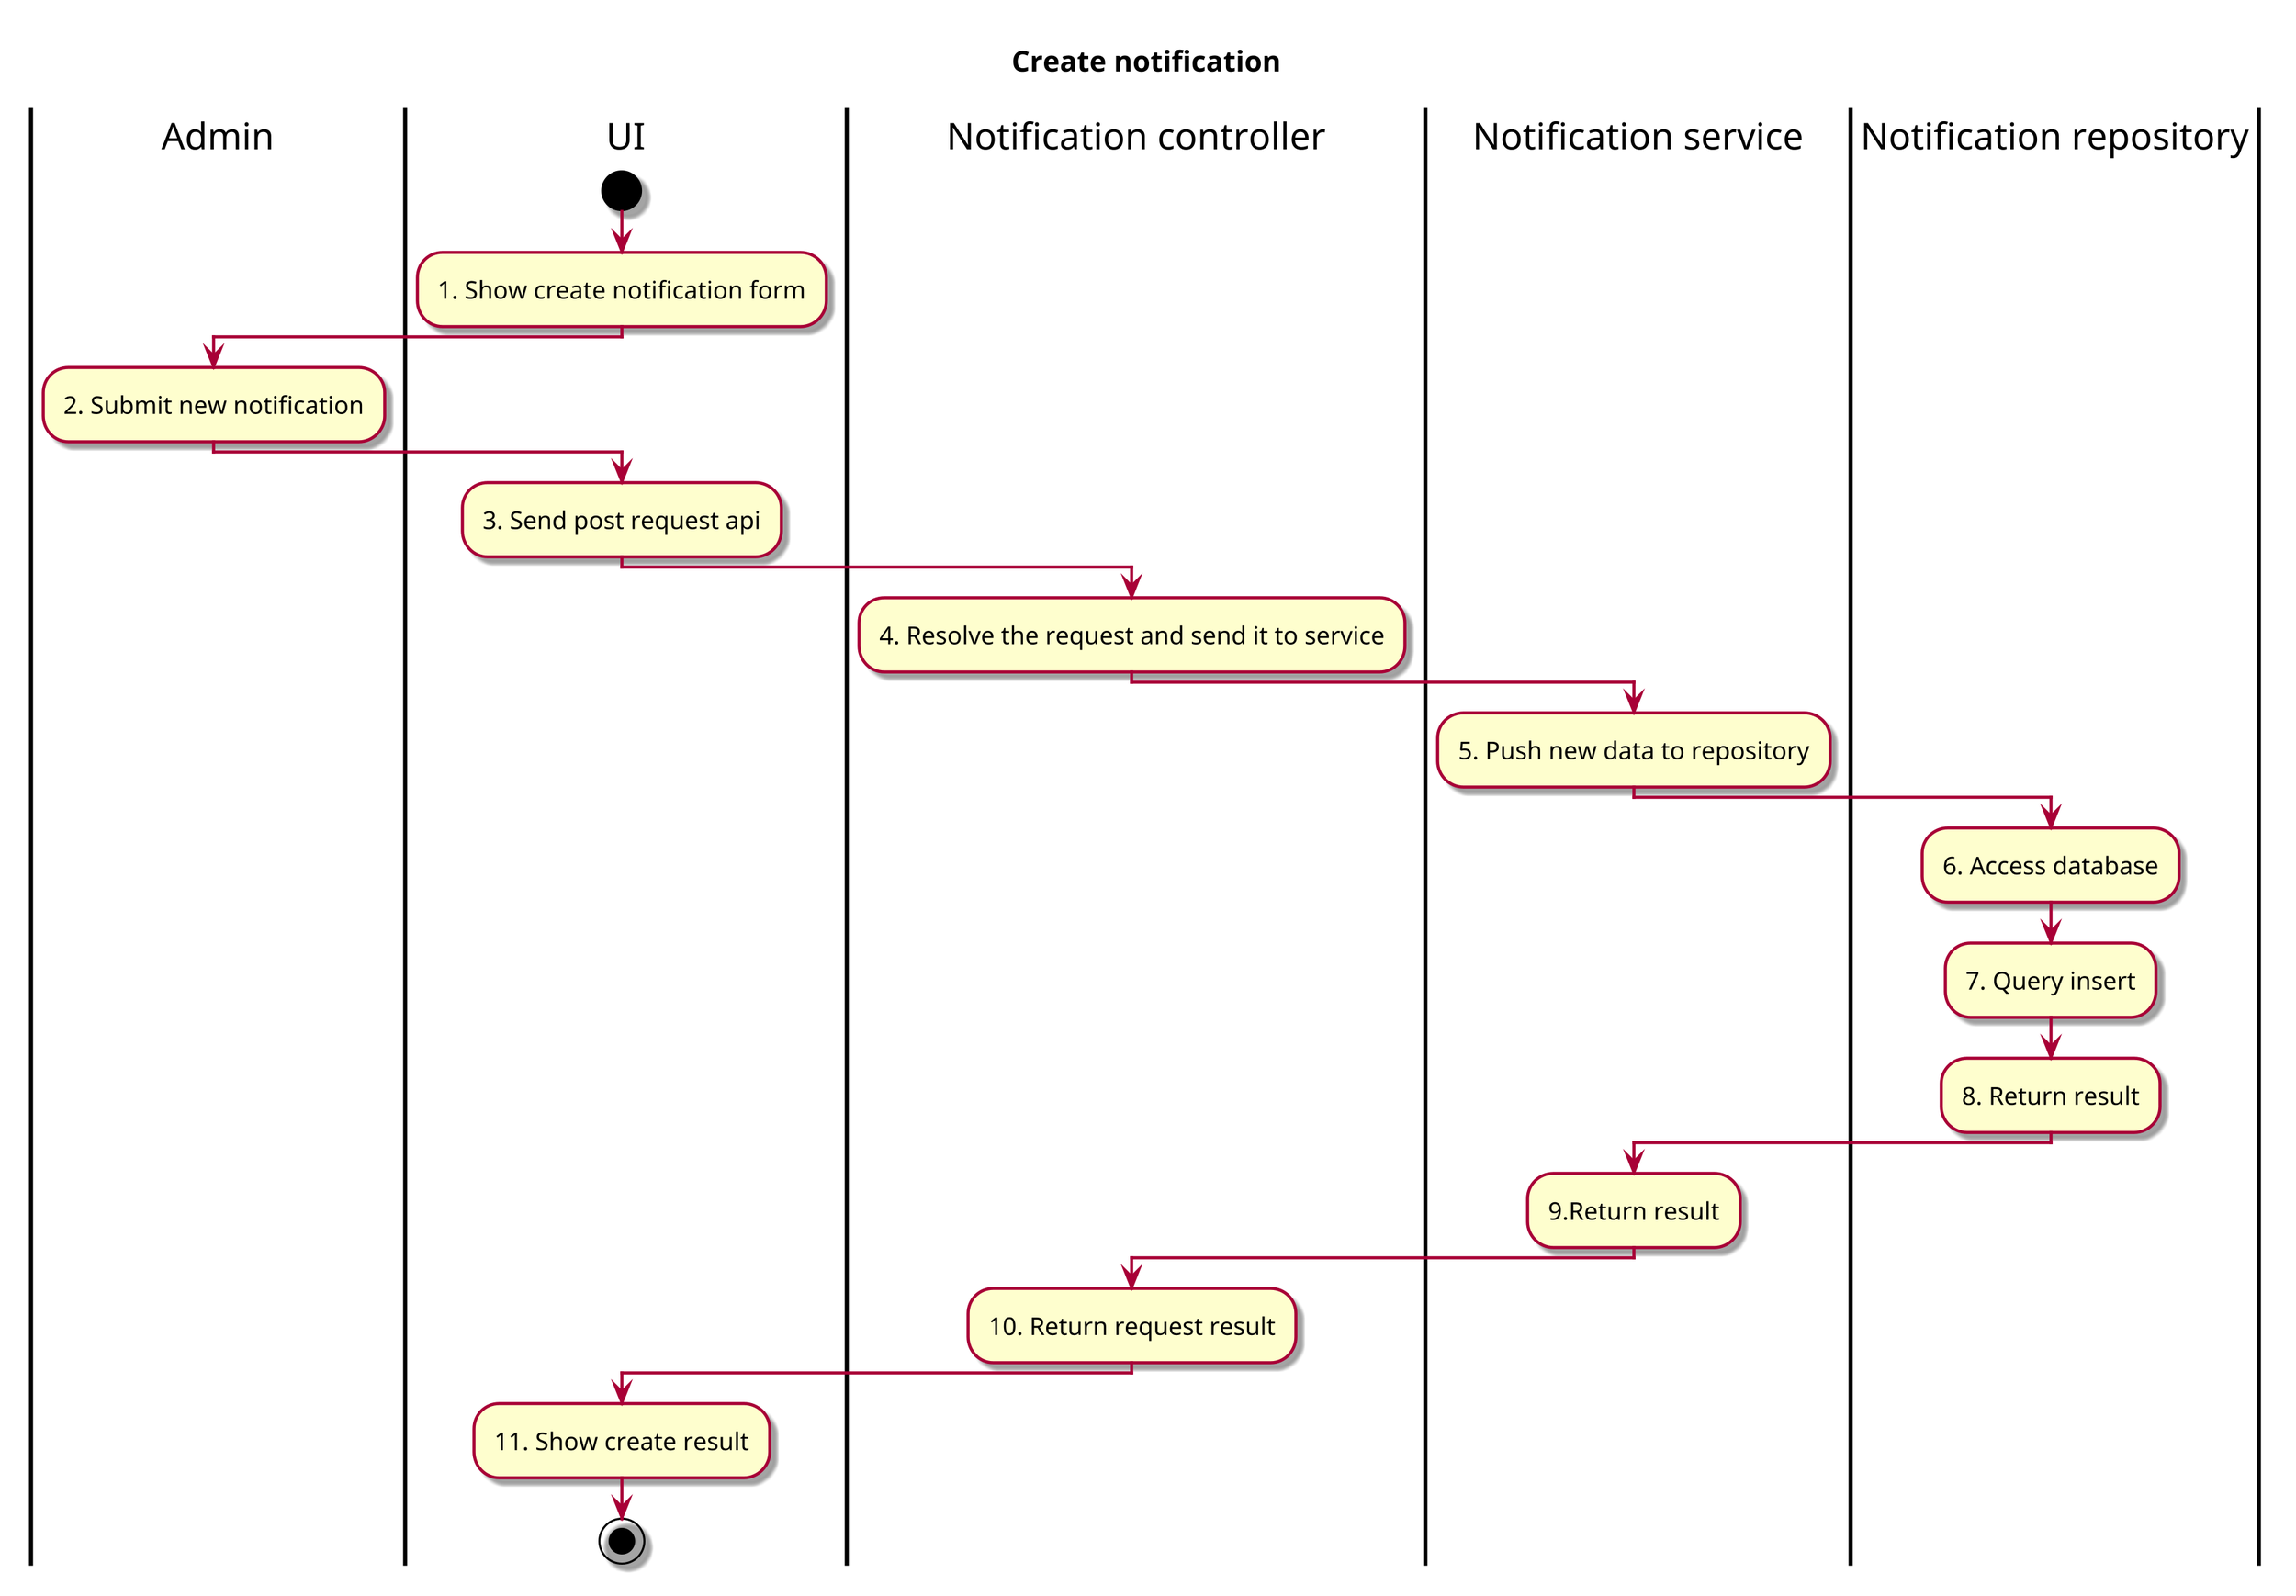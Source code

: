 @startuml ActCreate notification
skin rose
!pragma useVerticalIf on
scale 3
title "Create notification"

|Admin|
|UI|
start
    :1. Show create notification form;
    |Admin|
    :2. Submit new notification;
    |UI|
    :3. Send post request api;
    |Notification controller|
    :4. Resolve the request and send it to service;
    |Notification service|
    :5. Push new data to repository;
    |Notification repository|
    :6. Access database;
    :7. Query insert;
    :8. Return result;
    |Notification service|
    :9.Return result;
    |Notification controller|
    :10. Return request result;
    |UI|
    :11. Show create result;
stop




@enduml